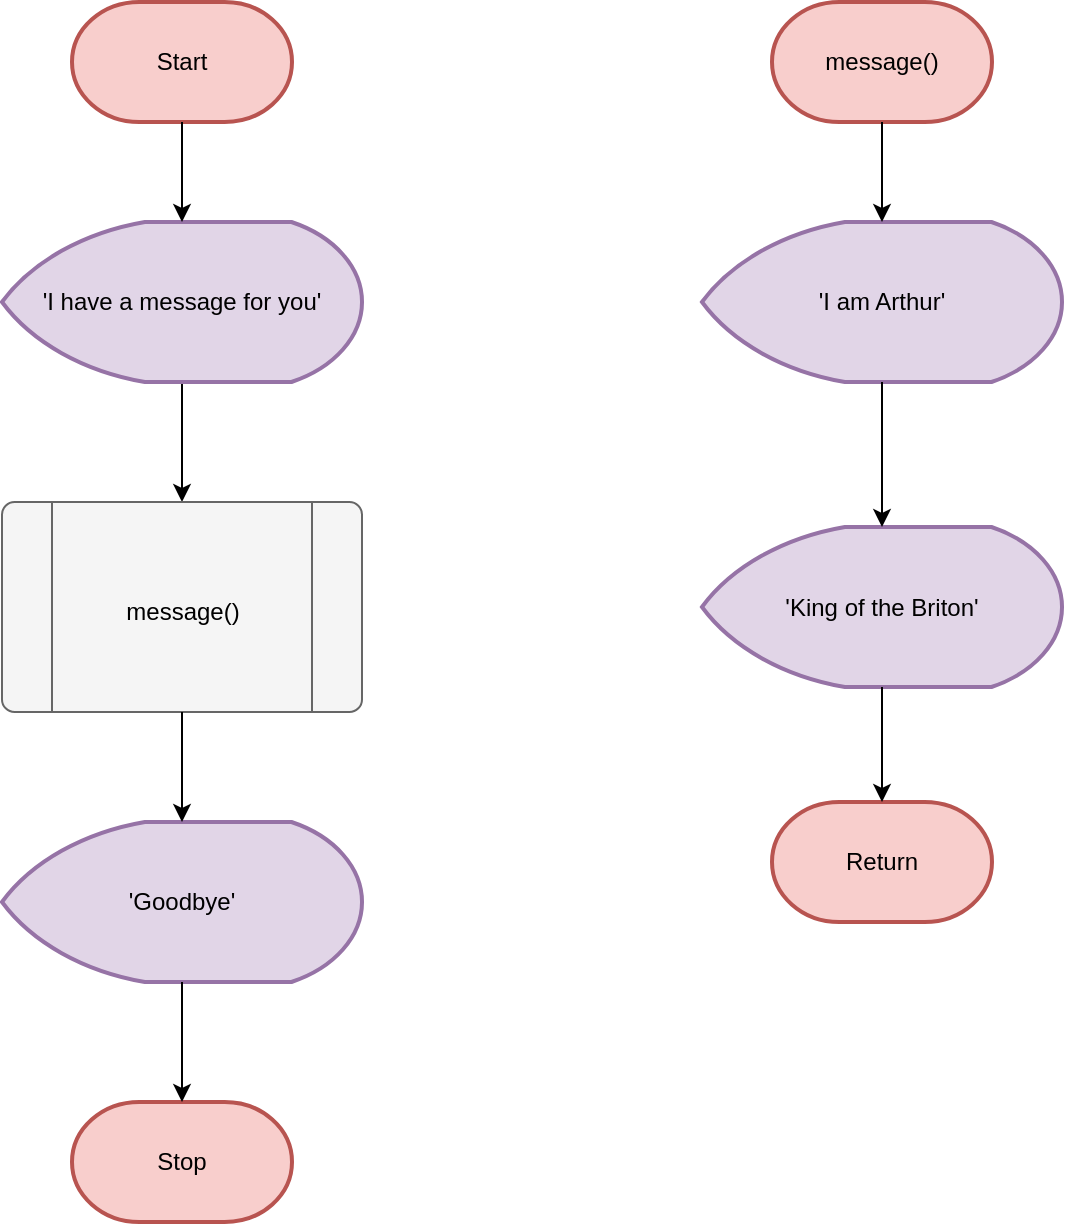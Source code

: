 <mxfile>
    <diagram id="zqcGTX5Eo46V_-d1Bpdi" name="Page-1">
        <mxGraphModel dx="896" dy="397" grid="1" gridSize="10" guides="1" tooltips="1" connect="1" arrows="1" fold="1" page="1" pageScale="1" pageWidth="850" pageHeight="1100" math="0" shadow="0">
            <root>
                <mxCell id="0"/>
                <mxCell id="1" parent="0"/>
                <mxCell id="2" value="Start" style="strokeWidth=2;html=1;shape=mxgraph.flowchart.terminator;whiteSpace=wrap;fillColor=#f8cecc;strokeColor=#b85450;" vertex="1" parent="1">
                    <mxGeometry x="170" y="30" width="110" height="60" as="geometry"/>
                </mxCell>
                <mxCell id="4" value="message()" style="strokeWidth=2;html=1;shape=mxgraph.flowchart.terminator;whiteSpace=wrap;fillColor=#f8cecc;strokeColor=#b85450;" vertex="1" parent="1">
                    <mxGeometry x="520" y="30" width="110" height="60" as="geometry"/>
                </mxCell>
                <mxCell id="21" style="edgeStyle=none;html=1;entryX=0.5;entryY=0;entryDx=0;entryDy=0;" edge="1" parent="1" source="5" target="14">
                    <mxGeometry relative="1" as="geometry"/>
                </mxCell>
                <mxCell id="5" value="&#39;I have a message for you&#39;" style="strokeWidth=2;html=1;shape=mxgraph.flowchart.display;whiteSpace=wrap;fillColor=#e1d5e7;strokeColor=#9673a6;" vertex="1" parent="1">
                    <mxGeometry x="135" y="140" width="180" height="80" as="geometry"/>
                </mxCell>
                <mxCell id="6" value="&#39;I am Arthur&#39;" style="strokeWidth=2;html=1;shape=mxgraph.flowchart.display;whiteSpace=wrap;fillColor=#e1d5e7;strokeColor=#9673a6;" vertex="1" parent="1">
                    <mxGeometry x="485" y="140" width="180" height="80" as="geometry"/>
                </mxCell>
                <mxCell id="8" value="&#39;Goodbye&#39;" style="strokeWidth=2;html=1;shape=mxgraph.flowchart.display;whiteSpace=wrap;fillColor=#e1d5e7;strokeColor=#9673a6;" vertex="1" parent="1">
                    <mxGeometry x="135" y="440" width="180" height="80" as="geometry"/>
                </mxCell>
                <mxCell id="11" value="&#39;King of the Briton&#39;" style="strokeWidth=2;html=1;shape=mxgraph.flowchart.display;whiteSpace=wrap;fillColor=#e1d5e7;strokeColor=#9673a6;" vertex="1" parent="1">
                    <mxGeometry x="485" y="292.5" width="180" height="80" as="geometry"/>
                </mxCell>
                <mxCell id="12" value="Stop" style="strokeWidth=2;html=1;shape=mxgraph.flowchart.terminator;whiteSpace=wrap;fillColor=#f8cecc;strokeColor=#b85450;" vertex="1" parent="1">
                    <mxGeometry x="170" y="580" width="110" height="60" as="geometry"/>
                </mxCell>
                <mxCell id="13" value="Return" style="strokeWidth=2;html=1;shape=mxgraph.flowchart.terminator;whiteSpace=wrap;fillColor=#f8cecc;strokeColor=#b85450;" vertex="1" parent="1">
                    <mxGeometry x="520" y="430" width="110" height="60" as="geometry"/>
                </mxCell>
                <mxCell id="14" value="" style="verticalLabelPosition=bottom;verticalAlign=top;html=1;shape=process;whiteSpace=wrap;rounded=1;size=0.14;arcSize=6;fillColor=#f5f5f5;fontColor=#333333;strokeColor=#666666;" vertex="1" parent="1">
                    <mxGeometry x="135" y="280" width="180" height="105" as="geometry"/>
                </mxCell>
                <mxCell id="16" value="&lt;span style=&quot;color: rgb(0, 0, 0); text-wrap-mode: wrap;&quot;&gt;message()&lt;/span&gt;" style="text;html=1;align=center;verticalAlign=middle;resizable=0;points=[];autosize=1;strokeColor=none;fillColor=none;" vertex="1" parent="1">
                    <mxGeometry x="185" y="320" width="80" height="30" as="geometry"/>
                </mxCell>
                <mxCell id="17" style="edgeStyle=none;html=1;entryX=0.5;entryY=0;entryDx=0;entryDy=0;entryPerimeter=0;" edge="1" parent="1" source="4" target="6">
                    <mxGeometry relative="1" as="geometry"/>
                </mxCell>
                <mxCell id="18" style="edgeStyle=none;html=1;entryX=0.5;entryY=0;entryDx=0;entryDy=0;entryPerimeter=0;" edge="1" parent="1" source="6" target="11">
                    <mxGeometry relative="1" as="geometry"/>
                </mxCell>
                <mxCell id="19" style="edgeStyle=none;html=1;entryX=0.5;entryY=0;entryDx=0;entryDy=0;entryPerimeter=0;" edge="1" parent="1" source="11" target="13">
                    <mxGeometry relative="1" as="geometry"/>
                </mxCell>
                <mxCell id="20" style="edgeStyle=none;html=1;entryX=0.5;entryY=0;entryDx=0;entryDy=0;entryPerimeter=0;" edge="1" parent="1" source="2" target="5">
                    <mxGeometry relative="1" as="geometry"/>
                </mxCell>
                <mxCell id="22" style="edgeStyle=none;html=1;entryX=0.5;entryY=0;entryDx=0;entryDy=0;entryPerimeter=0;" edge="1" parent="1" source="14" target="8">
                    <mxGeometry relative="1" as="geometry"/>
                </mxCell>
                <mxCell id="23" style="edgeStyle=none;html=1;entryX=0.5;entryY=0;entryDx=0;entryDy=0;entryPerimeter=0;" edge="1" parent="1" source="8" target="12">
                    <mxGeometry relative="1" as="geometry"/>
                </mxCell>
            </root>
        </mxGraphModel>
    </diagram>
</mxfile>